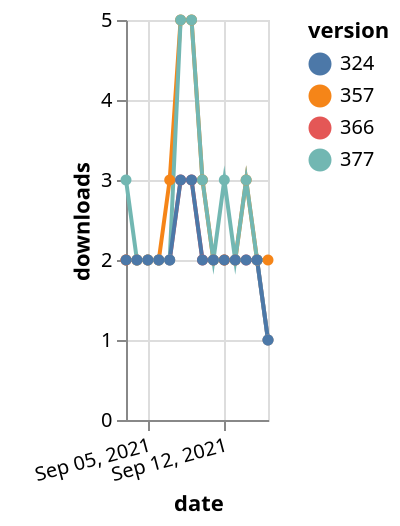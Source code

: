 {"$schema": "https://vega.github.io/schema/vega-lite/v5.json", "description": "A simple bar chart with embedded data.", "data": {"values": [{"date": "2021-09-03", "total": 2301, "delta": 2, "version": "366"}, {"date": "2021-09-04", "total": 2303, "delta": 2, "version": "366"}, {"date": "2021-09-05", "total": 2305, "delta": 2, "version": "366"}, {"date": "2021-09-06", "total": 2307, "delta": 2, "version": "366"}, {"date": "2021-09-07", "total": 2309, "delta": 2, "version": "366"}, {"date": "2021-09-08", "total": 2312, "delta": 3, "version": "366"}, {"date": "2021-09-09", "total": 2315, "delta": 3, "version": "366"}, {"date": "2021-09-10", "total": 2317, "delta": 2, "version": "366"}, {"date": "2021-09-11", "total": 2319, "delta": 2, "version": "366"}, {"date": "2021-09-12", "total": 2321, "delta": 2, "version": "366"}, {"date": "2021-09-13", "total": 2323, "delta": 2, "version": "366"}, {"date": "2021-09-14", "total": 2325, "delta": 2, "version": "366"}, {"date": "2021-09-15", "total": 2327, "delta": 2, "version": "366"}, {"date": "2021-09-16", "total": 2328, "delta": 1, "version": "366"}, {"date": "2021-09-03", "total": 2872, "delta": 2, "version": "357"}, {"date": "2021-09-04", "total": 2874, "delta": 2, "version": "357"}, {"date": "2021-09-05", "total": 2876, "delta": 2, "version": "357"}, {"date": "2021-09-06", "total": 2878, "delta": 2, "version": "357"}, {"date": "2021-09-07", "total": 2881, "delta": 3, "version": "357"}, {"date": "2021-09-08", "total": 2886, "delta": 5, "version": "357"}, {"date": "2021-09-09", "total": 2891, "delta": 5, "version": "357"}, {"date": "2021-09-10", "total": 2894, "delta": 3, "version": "357"}, {"date": "2021-09-11", "total": 2896, "delta": 2, "version": "357"}, {"date": "2021-09-12", "total": 2898, "delta": 2, "version": "357"}, {"date": "2021-09-13", "total": 2900, "delta": 2, "version": "357"}, {"date": "2021-09-14", "total": 2903, "delta": 3, "version": "357"}, {"date": "2021-09-15", "total": 2905, "delta": 2, "version": "357"}, {"date": "2021-09-16", "total": 2907, "delta": 2, "version": "357"}, {"date": "2021-09-03", "total": 2128, "delta": 3, "version": "377"}, {"date": "2021-09-04", "total": 2130, "delta": 2, "version": "377"}, {"date": "2021-09-05", "total": 2132, "delta": 2, "version": "377"}, {"date": "2021-09-06", "total": 2134, "delta": 2, "version": "377"}, {"date": "2021-09-07", "total": 2136, "delta": 2, "version": "377"}, {"date": "2021-09-08", "total": 2141, "delta": 5, "version": "377"}, {"date": "2021-09-09", "total": 2146, "delta": 5, "version": "377"}, {"date": "2021-09-10", "total": 2149, "delta": 3, "version": "377"}, {"date": "2021-09-11", "total": 2151, "delta": 2, "version": "377"}, {"date": "2021-09-12", "total": 2154, "delta": 3, "version": "377"}, {"date": "2021-09-13", "total": 2156, "delta": 2, "version": "377"}, {"date": "2021-09-14", "total": 2159, "delta": 3, "version": "377"}, {"date": "2021-09-15", "total": 2161, "delta": 2, "version": "377"}, {"date": "2021-09-16", "total": 2162, "delta": 1, "version": "377"}, {"date": "2021-09-03", "total": 2567, "delta": 2, "version": "324"}, {"date": "2021-09-04", "total": 2569, "delta": 2, "version": "324"}, {"date": "2021-09-05", "total": 2571, "delta": 2, "version": "324"}, {"date": "2021-09-06", "total": 2573, "delta": 2, "version": "324"}, {"date": "2021-09-07", "total": 2575, "delta": 2, "version": "324"}, {"date": "2021-09-08", "total": 2578, "delta": 3, "version": "324"}, {"date": "2021-09-09", "total": 2581, "delta": 3, "version": "324"}, {"date": "2021-09-10", "total": 2583, "delta": 2, "version": "324"}, {"date": "2021-09-11", "total": 2585, "delta": 2, "version": "324"}, {"date": "2021-09-12", "total": 2587, "delta": 2, "version": "324"}, {"date": "2021-09-13", "total": 2589, "delta": 2, "version": "324"}, {"date": "2021-09-14", "total": 2591, "delta": 2, "version": "324"}, {"date": "2021-09-15", "total": 2593, "delta": 2, "version": "324"}, {"date": "2021-09-16", "total": 2594, "delta": 1, "version": "324"}]}, "width": "container", "mark": {"type": "line", "point": {"filled": true}}, "encoding": {"x": {"field": "date", "type": "temporal", "timeUnit": "yearmonthdate", "title": "date", "axis": {"labelAngle": -15}}, "y": {"field": "delta", "type": "quantitative", "title": "downloads"}, "color": {"field": "version", "type": "nominal"}, "tooltip": {"field": "delta"}}}